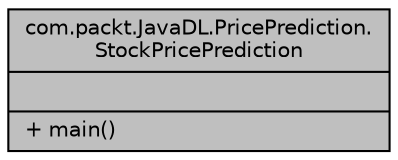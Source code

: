 digraph "com.packt.JavaDL.PricePrediction.StockPricePrediction"
{
  edge [fontname="Helvetica",fontsize="10",labelfontname="Helvetica",labelfontsize="10"];
  node [fontname="Helvetica",fontsize="10",shape=record];
  Node1 [label="{com.packt.JavaDL.PricePrediction.\lStockPricePrediction\n||+ main()\l}",height=0.2,width=0.4,color="black", fillcolor="grey75", style="filled", fontcolor="black"];
}
